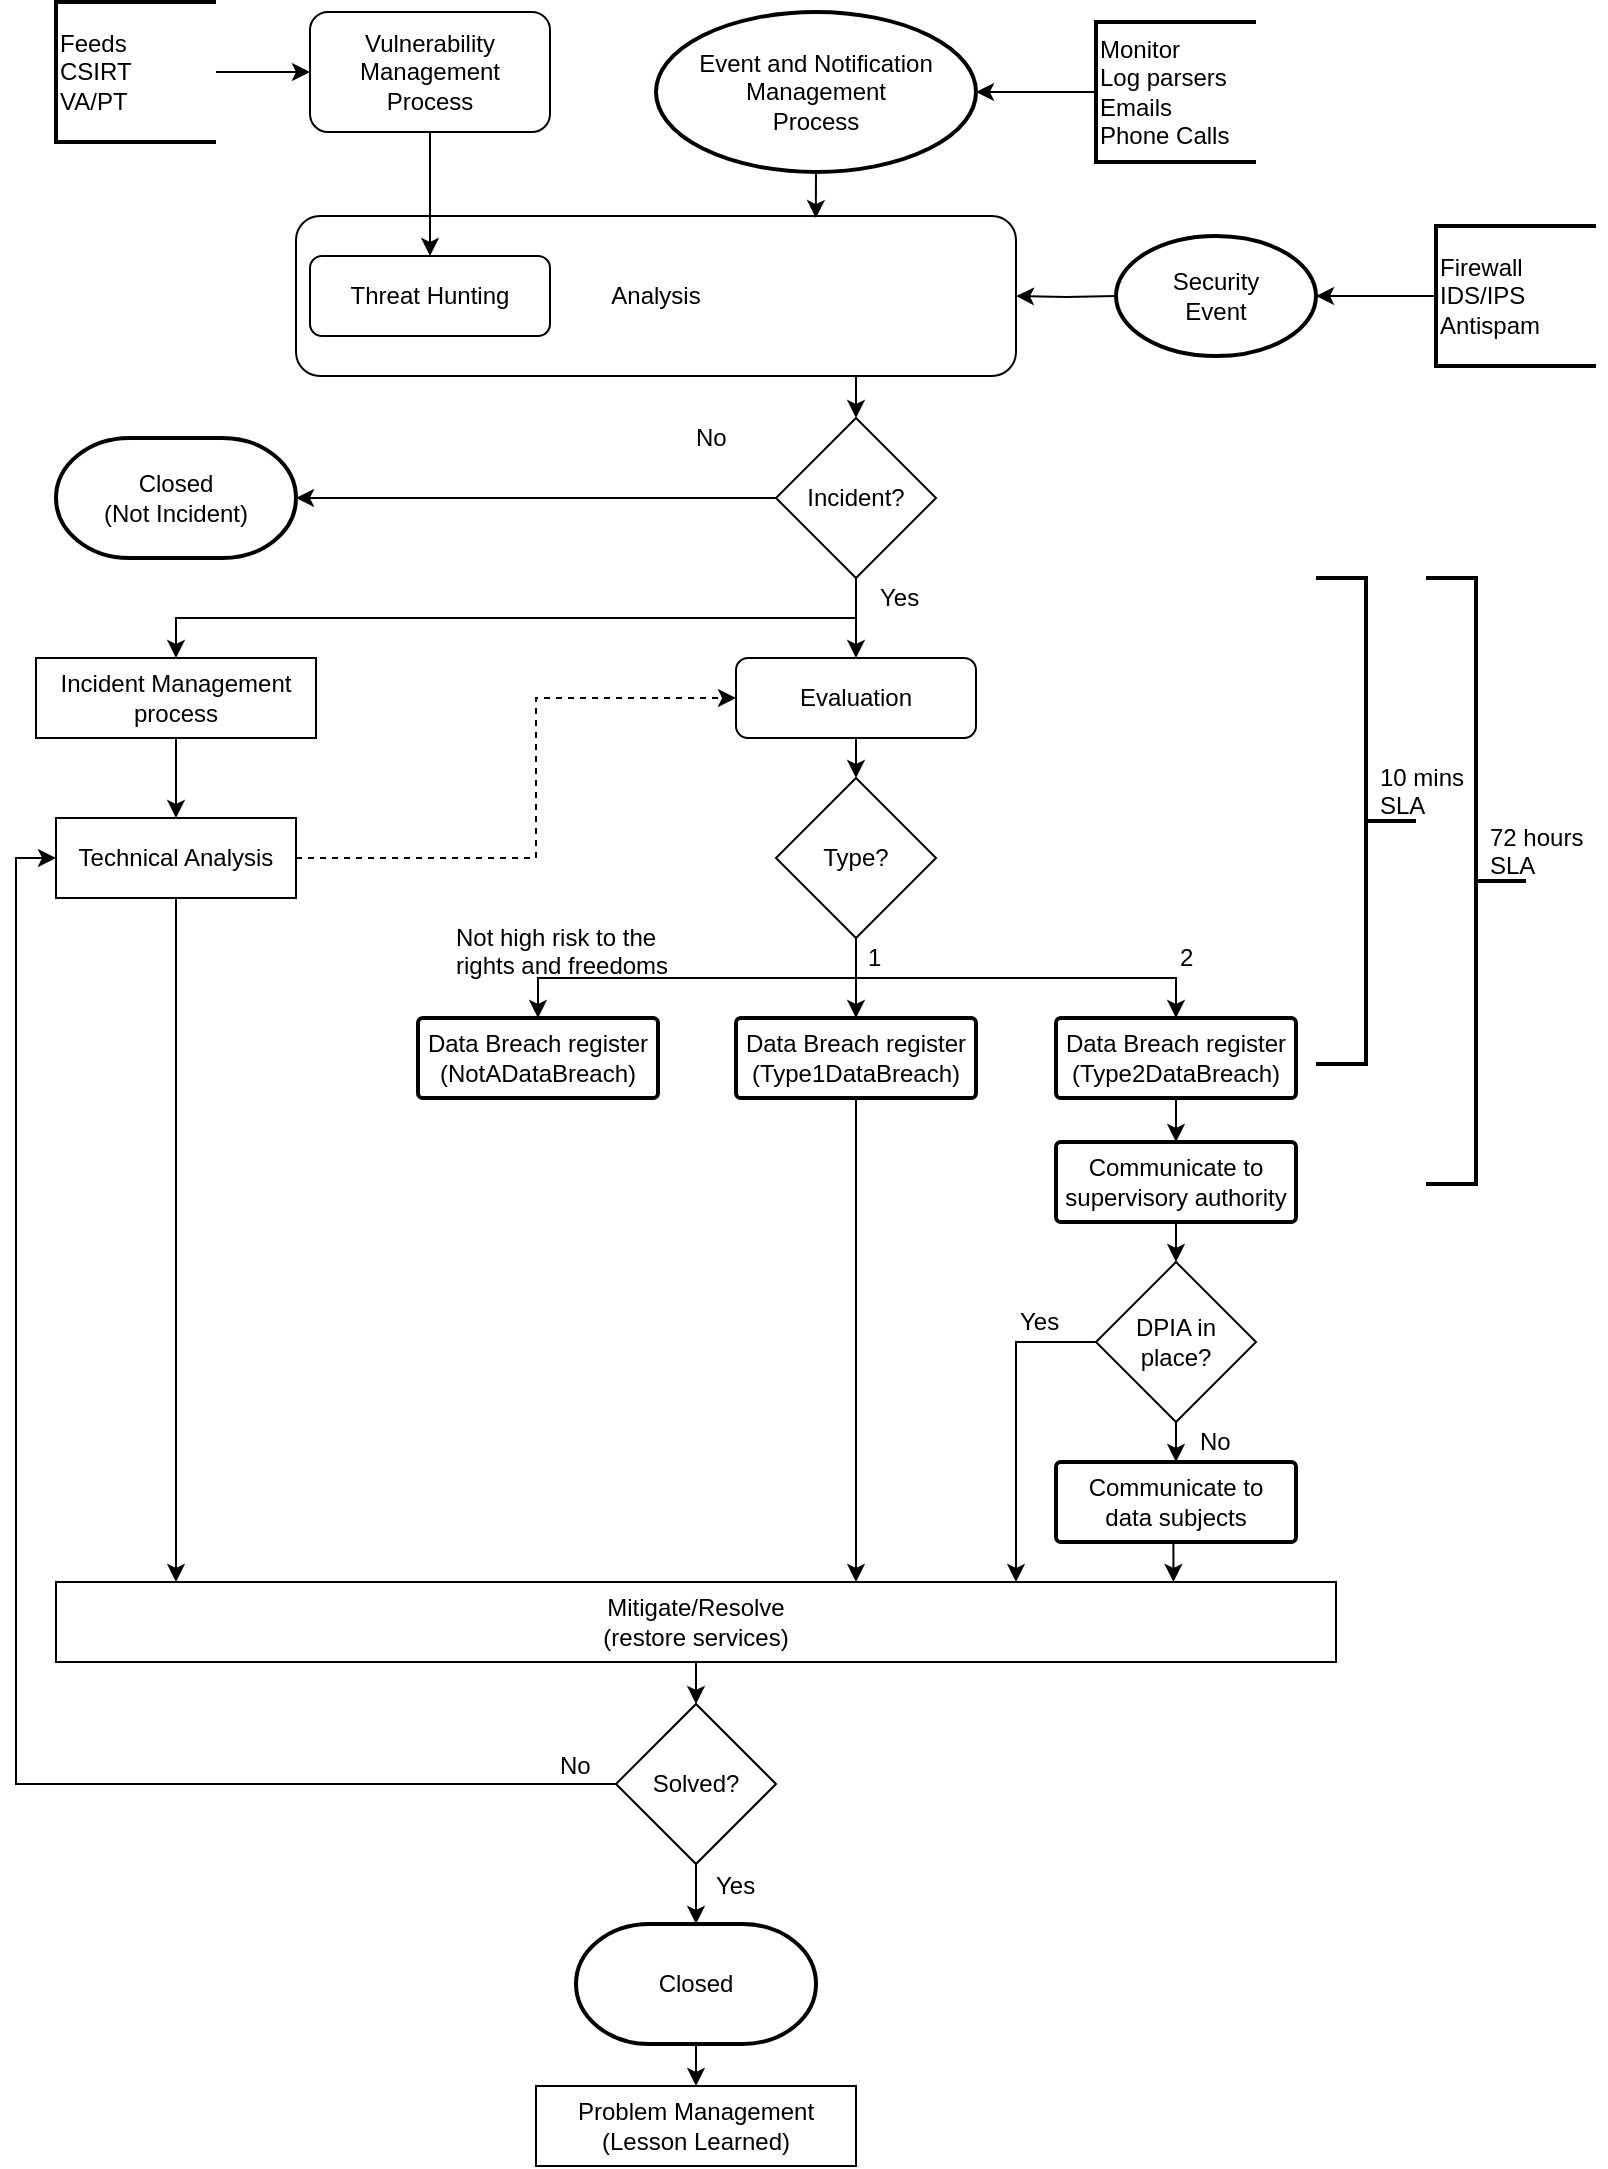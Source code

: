 <mxfile version="20.2.3" type="device"><diagram id="2t-PR3wmHHs54ZwG5Jr2" name="Pagina-1"><mxGraphModel dx="1038" dy="649" grid="1" gridSize="10" guides="1" tooltips="1" connect="1" arrows="1" fold="1" page="1" pageScale="1" pageWidth="827" pageHeight="1169" math="0" shadow="0"><root><mxCell id="0"/><mxCell id="1" parent="0"/><mxCell id="M6eP18h6za1ETGaJ-75i-124" style="edgeStyle=orthogonalEdgeStyle;rounded=0;html=1;entryX=0.5;entryY=0;jettySize=auto;orthogonalLoop=1;fontColor=#000000;" edge="1" parent="1" source="M6eP18h6za1ETGaJ-75i-125" target="M6eP18h6za1ETGaJ-75i-136"><mxGeometry relative="1" as="geometry"><Array as="points"><mxPoint x="440" y="210"/><mxPoint x="440" y="210"/></Array></mxGeometry></mxCell><mxCell id="M6eP18h6za1ETGaJ-75i-125" value="Analysis" style="rounded=1;whiteSpace=wrap;html=1;" vertex="1" parent="1"><mxGeometry x="160" y="136" width="360" height="80" as="geometry"/></mxCell><mxCell id="M6eP18h6za1ETGaJ-75i-126" value="" style="strokeWidth=2;html=1;shape=mxgraph.flowchart.annotation_2;align=left;direction=west;" vertex="1" parent="1"><mxGeometry x="725" y="317" width="50" height="303" as="geometry"/></mxCell><mxCell id="M6eP18h6za1ETGaJ-75i-127" value="" style="strokeWidth=2;html=1;shape=mxgraph.flowchart.annotation_2;align=left;direction=west;" vertex="1" parent="1"><mxGeometry x="670" y="317" width="50" height="243" as="geometry"/></mxCell><mxCell id="M6eP18h6za1ETGaJ-75i-128" value="10 mins&lt;br&gt;SLA" style="text;html=1;resizable=0;points=[];autosize=1;align=left;verticalAlign=top;spacingTop=-4;" vertex="1" parent="1"><mxGeometry x="700" y="407" width="60" height="30" as="geometry"/></mxCell><mxCell id="M6eP18h6za1ETGaJ-75i-129" style="edgeStyle=orthogonalEdgeStyle;rounded=0;html=1;exitX=0.5;exitY=1;entryX=0.5;entryY=0;jettySize=auto;orthogonalLoop=1;" edge="1" parent="1" source="M6eP18h6za1ETGaJ-75i-130" target="M6eP18h6za1ETGaJ-75i-132"><mxGeometry relative="1" as="geometry"/></mxCell><mxCell id="M6eP18h6za1ETGaJ-75i-130" value="Vulnerability&lt;br&gt;Management&lt;br&gt;Process" style="rounded=1;whiteSpace=wrap;html=1;" vertex="1" parent="1"><mxGeometry x="167" y="34" width="120" height="60" as="geometry"/></mxCell><mxCell id="M6eP18h6za1ETGaJ-75i-131" style="edgeStyle=orthogonalEdgeStyle;rounded=0;html=1;exitX=0;exitY=0.5;exitPerimeter=0;entryX=1;entryY=0.5;jettySize=auto;orthogonalLoop=1;" edge="1" parent="1" target="M6eP18h6za1ETGaJ-75i-125"><mxGeometry relative="1" as="geometry"><mxPoint x="570" y="176" as="sourcePoint"/></mxGeometry></mxCell><mxCell id="M6eP18h6za1ETGaJ-75i-132" value="Threat Hunting" style="rounded=1;whiteSpace=wrap;html=1;" vertex="1" parent="1"><mxGeometry x="167" y="156" width="120" height="40" as="geometry"/></mxCell><mxCell id="M6eP18h6za1ETGaJ-75i-133" style="edgeStyle=orthogonalEdgeStyle;rounded=0;html=1;exitX=0.5;exitY=1;entryX=0.5;entryY=0;jettySize=auto;orthogonalLoop=1;fontColor=#FF3333;" edge="1" parent="1" source="M6eP18h6za1ETGaJ-75i-136" target="M6eP18h6za1ETGaJ-75i-150"><mxGeometry relative="1" as="geometry"/></mxCell><mxCell id="M6eP18h6za1ETGaJ-75i-134" style="edgeStyle=orthogonalEdgeStyle;rounded=0;html=1;exitX=0.5;exitY=1;entryX=0.5;entryY=0;jettySize=auto;orthogonalLoop=1;fontColor=#000000;" edge="1" parent="1" source="M6eP18h6za1ETGaJ-75i-136" target="M6eP18h6za1ETGaJ-75i-164"><mxGeometry relative="1" as="geometry"/></mxCell><mxCell id="M6eP18h6za1ETGaJ-75i-135" style="edgeStyle=orthogonalEdgeStyle;rounded=0;html=1;exitX=0;exitY=0.5;entryX=1;entryY=0.5;entryPerimeter=0;jettySize=auto;orthogonalLoop=1;fontColor=#000000;" edge="1" parent="1" source="M6eP18h6za1ETGaJ-75i-136" target="M6eP18h6za1ETGaJ-75i-148"><mxGeometry relative="1" as="geometry"/></mxCell><mxCell id="M6eP18h6za1ETGaJ-75i-136" value="Incident?" style="rhombus;whiteSpace=wrap;html=1;" vertex="1" parent="1"><mxGeometry x="400" y="237" width="80" height="80" as="geometry"/></mxCell><mxCell id="M6eP18h6za1ETGaJ-75i-137" value="Yes" style="text;html=1;resizable=0;points=[];autosize=1;align=left;verticalAlign=top;spacingTop=-4;" vertex="1" parent="1"><mxGeometry x="450" y="317" width="30" height="20" as="geometry"/></mxCell><mxCell id="M6eP18h6za1ETGaJ-75i-138" value="No" style="text;html=1;resizable=0;points=[];autosize=1;align=left;verticalAlign=top;spacingTop=-4;" vertex="1" parent="1"><mxGeometry x="358" y="237" width="30" height="20" as="geometry"/></mxCell><mxCell id="M6eP18h6za1ETGaJ-75i-139" style="edgeStyle=orthogonalEdgeStyle;rounded=0;html=1;exitX=0;exitY=0.5;exitPerimeter=0;jettySize=auto;orthogonalLoop=1;entryX=1;entryY=0.5;entryPerimeter=0;" edge="1" parent="1" source="M6eP18h6za1ETGaJ-75i-140" target="M6eP18h6za1ETGaJ-75i-147"><mxGeometry relative="1" as="geometry"><mxPoint x="480" y="74" as="targetPoint"/><Array as="points"/></mxGeometry></mxCell><mxCell id="M6eP18h6za1ETGaJ-75i-140" value="&lt;div&gt;Monitor&lt;/div&gt;Log parsers&lt;br&gt;Emails&lt;br&gt;Phone Calls" style="strokeWidth=2;html=1;shape=mxgraph.flowchart.annotation_1;align=left;" vertex="1" parent="1"><mxGeometry x="560" y="39" width="80" height="70" as="geometry"/></mxCell><mxCell id="M6eP18h6za1ETGaJ-75i-141" style="edgeStyle=orthogonalEdgeStyle;rounded=0;html=1;exitX=0;exitY=0.5;exitPerimeter=0;entryX=1;entryY=0.5;entryPerimeter=0;jettySize=auto;orthogonalLoop=1;" edge="1" parent="1" source="M6eP18h6za1ETGaJ-75i-142" target="M6eP18h6za1ETGaJ-75i-145"><mxGeometry relative="1" as="geometry"><mxPoint x="690" y="176" as="targetPoint"/><Array as="points"/></mxGeometry></mxCell><mxCell id="M6eP18h6za1ETGaJ-75i-142" value="Firewall&lt;br&gt;IDS/IPS&lt;br&gt;Antispam" style="strokeWidth=2;html=1;shape=mxgraph.flowchart.annotation_1;align=left;" vertex="1" parent="1"><mxGeometry x="730" y="141" width="80" height="70" as="geometry"/></mxCell><mxCell id="M6eP18h6za1ETGaJ-75i-143" style="edgeStyle=orthogonalEdgeStyle;rounded=0;html=1;exitX=1;exitY=0.5;exitPerimeter=0;entryX=0;entryY=0.5;jettySize=auto;orthogonalLoop=1;" edge="1" parent="1" source="M6eP18h6za1ETGaJ-75i-144" target="M6eP18h6za1ETGaJ-75i-130"><mxGeometry relative="1" as="geometry"/></mxCell><mxCell id="M6eP18h6za1ETGaJ-75i-144" value="Feeds&lt;br&gt;CSIRT&lt;br&gt;VA/PT" style="strokeWidth=2;html=1;shape=mxgraph.flowchart.annotation_1;align=left;" vertex="1" parent="1"><mxGeometry x="40" y="29" width="80" height="70" as="geometry"/></mxCell><mxCell id="M6eP18h6za1ETGaJ-75i-145" value="Security&lt;br&gt;Event" style="strokeWidth=2;html=1;shape=mxgraph.flowchart.start_1;whiteSpace=wrap;" vertex="1" parent="1"><mxGeometry x="570" y="146" width="100" height="60" as="geometry"/></mxCell><mxCell id="M6eP18h6za1ETGaJ-75i-146" style="edgeStyle=orthogonalEdgeStyle;rounded=0;html=1;exitX=0.5;exitY=1;exitPerimeter=0;entryX=0.722;entryY=0.013;entryPerimeter=0;jettySize=auto;orthogonalLoop=1;" edge="1" parent="1" source="M6eP18h6za1ETGaJ-75i-147" target="M6eP18h6za1ETGaJ-75i-125"><mxGeometry relative="1" as="geometry"/></mxCell><mxCell id="M6eP18h6za1ETGaJ-75i-147" value="Event and Notification Management&lt;br&gt;Process" style="strokeWidth=2;html=1;shape=mxgraph.flowchart.start_1;whiteSpace=wrap;" vertex="1" parent="1"><mxGeometry x="340" y="34" width="160" height="80" as="geometry"/></mxCell><mxCell id="M6eP18h6za1ETGaJ-75i-148" value="&lt;div&gt;Closed&lt;/div&gt;&lt;div&gt;(Not Incident)&lt;br&gt;&lt;/div&gt;" style="strokeWidth=2;html=1;shape=mxgraph.flowchart.terminator;whiteSpace=wrap;" vertex="1" parent="1"><mxGeometry x="40" y="247" width="120" height="60" as="geometry"/></mxCell><mxCell id="M6eP18h6za1ETGaJ-75i-149" style="edgeStyle=orthogonalEdgeStyle;rounded=0;html=1;exitX=0.5;exitY=1;entryX=0.5;entryY=0;jettySize=auto;orthogonalLoop=1;fontColor=#FF3333;" edge="1" parent="1" source="M6eP18h6za1ETGaJ-75i-150" target="M6eP18h6za1ETGaJ-75i-154"><mxGeometry relative="1" as="geometry"/></mxCell><mxCell id="M6eP18h6za1ETGaJ-75i-150" value="Evaluation" style="rounded=1;whiteSpace=wrap;html=1;" vertex="1" parent="1"><mxGeometry x="380" y="357" width="120" height="40" as="geometry"/></mxCell><mxCell id="M6eP18h6za1ETGaJ-75i-151" style="edgeStyle=orthogonalEdgeStyle;rounded=0;html=1;exitX=0.5;exitY=1;entryX=0.5;entryY=0;entryPerimeter=0;jettySize=auto;orthogonalLoop=1;fontColor=#3333FF;" edge="1" parent="1" source="M6eP18h6za1ETGaJ-75i-154" target="M6eP18h6za1ETGaJ-75i-155"><mxGeometry relative="1" as="geometry"/></mxCell><mxCell id="M6eP18h6za1ETGaJ-75i-152" style="edgeStyle=orthogonalEdgeStyle;rounded=0;html=1;exitX=0.5;exitY=1;entryX=0.5;entryY=0;entryPerimeter=0;jettySize=auto;orthogonalLoop=1;fontColor=#3333FF;" edge="1" parent="1" source="M6eP18h6za1ETGaJ-75i-154" target="M6eP18h6za1ETGaJ-75i-157"><mxGeometry relative="1" as="geometry"/></mxCell><mxCell id="M6eP18h6za1ETGaJ-75i-153" style="edgeStyle=orthogonalEdgeStyle;rounded=0;html=1;exitX=0.5;exitY=1;entryX=0.5;entryY=0;entryPerimeter=0;jettySize=auto;orthogonalLoop=1;fontColor=#3333FF;" edge="1" parent="1" source="M6eP18h6za1ETGaJ-75i-154" target="M6eP18h6za1ETGaJ-75i-159"><mxGeometry relative="1" as="geometry"/></mxCell><mxCell id="M6eP18h6za1ETGaJ-75i-154" value="Type?" style="rhombus;whiteSpace=wrap;html=1;" vertex="1" parent="1"><mxGeometry x="400" y="417" width="80" height="80" as="geometry"/></mxCell><mxCell id="M6eP18h6za1ETGaJ-75i-155" value="Data Breach register&lt;br&gt;(NotADataBreach)" style="strokeWidth=2;html=1;shape=mxgraph.flowchart.process;whiteSpace=wrap;" vertex="1" parent="1"><mxGeometry x="221" y="537" width="120" height="40" as="geometry"/></mxCell><mxCell id="M6eP18h6za1ETGaJ-75i-156" style="edgeStyle=orthogonalEdgeStyle;rounded=0;html=1;exitX=0.5;exitY=1;exitPerimeter=0;entryX=0.5;entryY=0;entryPerimeter=0;jettySize=auto;orthogonalLoop=1;fontColor=#000000;" edge="1" parent="1" source="M6eP18h6za1ETGaJ-75i-157" target="M6eP18h6za1ETGaJ-75i-173"><mxGeometry relative="1" as="geometry"/></mxCell><mxCell id="M6eP18h6za1ETGaJ-75i-157" value="&lt;div&gt;Data Breach register (Type2DataBreach)&lt;/div&gt;" style="strokeWidth=2;html=1;shape=mxgraph.flowchart.process;whiteSpace=wrap;" vertex="1" parent="1"><mxGeometry x="540" y="537" width="120" height="40" as="geometry"/></mxCell><mxCell id="M6eP18h6za1ETGaJ-75i-158" style="edgeStyle=orthogonalEdgeStyle;rounded=0;html=1;exitX=0.5;exitY=1;exitPerimeter=0;jettySize=auto;orthogonalLoop=1;fontColor=#000000;" edge="1" parent="1" source="M6eP18h6za1ETGaJ-75i-159" target="M6eP18h6za1ETGaJ-75i-166"><mxGeometry relative="1" as="geometry"><Array as="points"><mxPoint x="440" y="850"/><mxPoint x="440" y="850"/></Array></mxGeometry></mxCell><mxCell id="M6eP18h6za1ETGaJ-75i-159" value="Data Breach register&lt;br&gt;(Type1DataBreach)" style="strokeWidth=2;html=1;shape=mxgraph.flowchart.process;whiteSpace=wrap;" vertex="1" parent="1"><mxGeometry x="380" y="537" width="120" height="40" as="geometry"/></mxCell><mxCell id="M6eP18h6za1ETGaJ-75i-160" value="1" style="text;html=1;resizable=0;points=[];autosize=1;align=left;verticalAlign=top;spacingTop=-4;fontColor=#000000;" vertex="1" parent="1"><mxGeometry x="444" y="497" width="20" height="20" as="geometry"/></mxCell><mxCell id="M6eP18h6za1ETGaJ-75i-161" value="2" style="text;html=1;resizable=0;points=[];autosize=1;align=left;verticalAlign=top;spacingTop=-4;fontColor=#000000;" vertex="1" parent="1"><mxGeometry x="600" y="497" width="20" height="20" as="geometry"/></mxCell><mxCell id="M6eP18h6za1ETGaJ-75i-162" style="edgeStyle=orthogonalEdgeStyle;rounded=0;html=1;exitX=1;exitY=0.5;entryX=0;entryY=0.5;jettySize=auto;orthogonalLoop=1;fontColor=#000000;dashed=1;" edge="1" parent="1" source="M6eP18h6za1ETGaJ-75i-168" target="M6eP18h6za1ETGaJ-75i-150"><mxGeometry relative="1" as="geometry"><Array as="points"><mxPoint x="280" y="457"/><mxPoint x="280" y="377"/></Array></mxGeometry></mxCell><mxCell id="M6eP18h6za1ETGaJ-75i-163" style="edgeStyle=orthogonalEdgeStyle;rounded=0;html=1;exitX=0.5;exitY=1;entryX=0.5;entryY=0;jettySize=auto;orthogonalLoop=1;fontColor=#000000;" edge="1" parent="1" source="M6eP18h6za1ETGaJ-75i-164" target="M6eP18h6za1ETGaJ-75i-168"><mxGeometry relative="1" as="geometry"><Array as="points"/></mxGeometry></mxCell><mxCell id="M6eP18h6za1ETGaJ-75i-164" value="Incident Management&lt;br&gt;process" style="whiteSpace=wrap;html=1;" vertex="1" parent="1"><mxGeometry x="30" y="357" width="140" height="40" as="geometry"/></mxCell><mxCell id="M6eP18h6za1ETGaJ-75i-165" style="edgeStyle=orthogonalEdgeStyle;rounded=0;html=1;exitX=0.5;exitY=1;entryX=0.5;entryY=0;jettySize=auto;orthogonalLoop=1;fontColor=#000000;" edge="1" parent="1" source="M6eP18h6za1ETGaJ-75i-166" target="M6eP18h6za1ETGaJ-75i-186"><mxGeometry relative="1" as="geometry"/></mxCell><mxCell id="M6eP18h6za1ETGaJ-75i-166" value="Mitigate/Resolve&lt;br&gt;(restore services)" style="whiteSpace=wrap;html=1;" vertex="1" parent="1"><mxGeometry x="40" y="819" width="640" height="40" as="geometry"/></mxCell><mxCell id="M6eP18h6za1ETGaJ-75i-167" style="edgeStyle=orthogonalEdgeStyle;rounded=0;html=1;exitX=0.5;exitY=1;jettySize=auto;orthogonalLoop=1;fontColor=#000000;" edge="1" parent="1" source="M6eP18h6za1ETGaJ-75i-168" target="M6eP18h6za1ETGaJ-75i-166"><mxGeometry relative="1" as="geometry"><Array as="points"><mxPoint x="100" y="837"/><mxPoint x="100" y="837"/></Array></mxGeometry></mxCell><mxCell id="M6eP18h6za1ETGaJ-75i-168" value="Technical Analysis" style="whiteSpace=wrap;html=1;" vertex="1" parent="1"><mxGeometry x="40" y="437" width="120" height="40" as="geometry"/></mxCell><mxCell id="M6eP18h6za1ETGaJ-75i-169" value="Problem Management&lt;br&gt;(Lesson Learned)" style="whiteSpace=wrap;html=1;" vertex="1" parent="1"><mxGeometry x="280" y="1071" width="160" height="40" as="geometry"/></mxCell><mxCell id="M6eP18h6za1ETGaJ-75i-170" style="edgeStyle=orthogonalEdgeStyle;rounded=0;html=1;exitX=0.5;exitY=1;exitPerimeter=0;entryX=0.5;entryY=0;jettySize=auto;orthogonalLoop=1;fontColor=#000000;" edge="1" parent="1" source="M6eP18h6za1ETGaJ-75i-171" target="M6eP18h6za1ETGaJ-75i-169"><mxGeometry relative="1" as="geometry"/></mxCell><mxCell id="M6eP18h6za1ETGaJ-75i-171" value="Closed" style="strokeWidth=2;html=1;shape=mxgraph.flowchart.terminator;whiteSpace=wrap;" vertex="1" parent="1"><mxGeometry x="300" y="990" width="120" height="60" as="geometry"/></mxCell><mxCell id="M6eP18h6za1ETGaJ-75i-172" style="edgeStyle=orthogonalEdgeStyle;rounded=0;html=1;exitX=0.5;exitY=1;exitPerimeter=0;entryX=0.5;entryY=0;jettySize=auto;orthogonalLoop=1;fontColor=#000000;" edge="1" parent="1" source="M6eP18h6za1ETGaJ-75i-173" target="M6eP18h6za1ETGaJ-75i-177"><mxGeometry relative="1" as="geometry"/></mxCell><mxCell id="M6eP18h6za1ETGaJ-75i-173" value="&lt;div&gt;Communicate to supervisory authority&lt;/div&gt;" style="strokeWidth=2;html=1;shape=mxgraph.flowchart.process;whiteSpace=wrap;" vertex="1" parent="1"><mxGeometry x="540" y="599" width="120" height="40" as="geometry"/></mxCell><mxCell id="M6eP18h6za1ETGaJ-75i-174" value="Not high risk to the&lt;br&gt;rights and freedoms" style="text;html=1;resizable=0;points=[];autosize=1;align=left;verticalAlign=top;spacingTop=-4;fontColor=#000000;" vertex="1" parent="1"><mxGeometry x="238" y="487" width="120" height="30" as="geometry"/></mxCell><mxCell id="M6eP18h6za1ETGaJ-75i-175" style="edgeStyle=orthogonalEdgeStyle;rounded=0;html=1;exitX=0.5;exitY=1;entryX=0.5;entryY=0;entryPerimeter=0;jettySize=auto;orthogonalLoop=1;fontColor=#000000;" edge="1" parent="1" source="M6eP18h6za1ETGaJ-75i-177" target="M6eP18h6za1ETGaJ-75i-179"><mxGeometry relative="1" as="geometry"/></mxCell><mxCell id="M6eP18h6za1ETGaJ-75i-176" style="edgeStyle=orthogonalEdgeStyle;rounded=0;html=1;exitX=0;exitY=0.5;entryX=0.75;entryY=0;jettySize=auto;orthogonalLoop=1;fontColor=#000000;" edge="1" parent="1" source="M6eP18h6za1ETGaJ-75i-177" target="M6eP18h6za1ETGaJ-75i-166"><mxGeometry relative="1" as="geometry"/></mxCell><mxCell id="M6eP18h6za1ETGaJ-75i-177" value="DPIA in place?" style="rhombus;whiteSpace=wrap;html=1;" vertex="1" parent="1"><mxGeometry x="560" y="659" width="80" height="80" as="geometry"/></mxCell><mxCell id="M6eP18h6za1ETGaJ-75i-178" style="edgeStyle=orthogonalEdgeStyle;rounded=0;html=1;exitX=0.5;exitY=1;exitPerimeter=0;entryX=0.873;entryY=0;entryPerimeter=0;jettySize=auto;orthogonalLoop=1;fontColor=#000000;" edge="1" parent="1" source="M6eP18h6za1ETGaJ-75i-179" target="M6eP18h6za1ETGaJ-75i-166"><mxGeometry relative="1" as="geometry"/></mxCell><mxCell id="M6eP18h6za1ETGaJ-75i-179" value="&lt;div&gt;Communicate to&lt;br&gt;data subjects&lt;/div&gt;" style="strokeWidth=2;html=1;shape=mxgraph.flowchart.process;whiteSpace=wrap;" vertex="1" parent="1"><mxGeometry x="540" y="759" width="120" height="40" as="geometry"/></mxCell><mxCell id="M6eP18h6za1ETGaJ-75i-180" value="No" style="text;html=1;resizable=0;points=[];autosize=1;align=left;verticalAlign=top;spacingTop=-4;fontColor=#000000;" vertex="1" parent="1"><mxGeometry x="610" y="739" width="30" height="20" as="geometry"/></mxCell><mxCell id="M6eP18h6za1ETGaJ-75i-181" value="72 hours&lt;br&gt;SLA" style="text;html=1;resizable=0;points=[];autosize=1;align=left;verticalAlign=top;spacingTop=-4;" vertex="1" parent="1"><mxGeometry x="755" y="437" width="60" height="30" as="geometry"/></mxCell><mxCell id="M6eP18h6za1ETGaJ-75i-183" value="Yes" style="text;html=1;resizable=0;points=[];autosize=1;align=left;verticalAlign=top;spacingTop=-4;fontColor=#000000;" vertex="1" parent="1"><mxGeometry x="520" y="679" width="40" height="20" as="geometry"/></mxCell><mxCell id="M6eP18h6za1ETGaJ-75i-184" style="edgeStyle=orthogonalEdgeStyle;rounded=0;html=1;exitX=0.5;exitY=1;entryX=0.5;entryY=0;entryPerimeter=0;jettySize=auto;orthogonalLoop=1;fontColor=#000000;" edge="1" parent="1" source="M6eP18h6za1ETGaJ-75i-186" target="M6eP18h6za1ETGaJ-75i-171"><mxGeometry relative="1" as="geometry"/></mxCell><mxCell id="M6eP18h6za1ETGaJ-75i-185" style="edgeStyle=orthogonalEdgeStyle;rounded=0;html=1;exitX=0;exitY=0.5;entryX=0;entryY=0.5;jettySize=auto;orthogonalLoop=1;fontColor=#000000;" edge="1" parent="1" source="M6eP18h6za1ETGaJ-75i-186" target="M6eP18h6za1ETGaJ-75i-168"><mxGeometry relative="1" as="geometry"/></mxCell><mxCell id="M6eP18h6za1ETGaJ-75i-186" value="Solved?" style="rhombus;whiteSpace=wrap;html=1;" vertex="1" parent="1"><mxGeometry x="320" y="880" width="80" height="80" as="geometry"/></mxCell><mxCell id="M6eP18h6za1ETGaJ-75i-187" value="&lt;div&gt;Yes&lt;/div&gt;" style="text;html=1;resizable=0;points=[];autosize=1;align=left;verticalAlign=top;spacingTop=-4;fontColor=#000000;" vertex="1" parent="1"><mxGeometry x="368" y="961" width="40" height="20" as="geometry"/></mxCell><mxCell id="M6eP18h6za1ETGaJ-75i-188" value="No" style="text;html=1;resizable=0;points=[];autosize=1;align=left;verticalAlign=top;spacingTop=-4;fontColor=#000000;" vertex="1" parent="1"><mxGeometry x="290" y="901" width="30" height="20" as="geometry"/></mxCell></root></mxGraphModel></diagram></mxfile>
